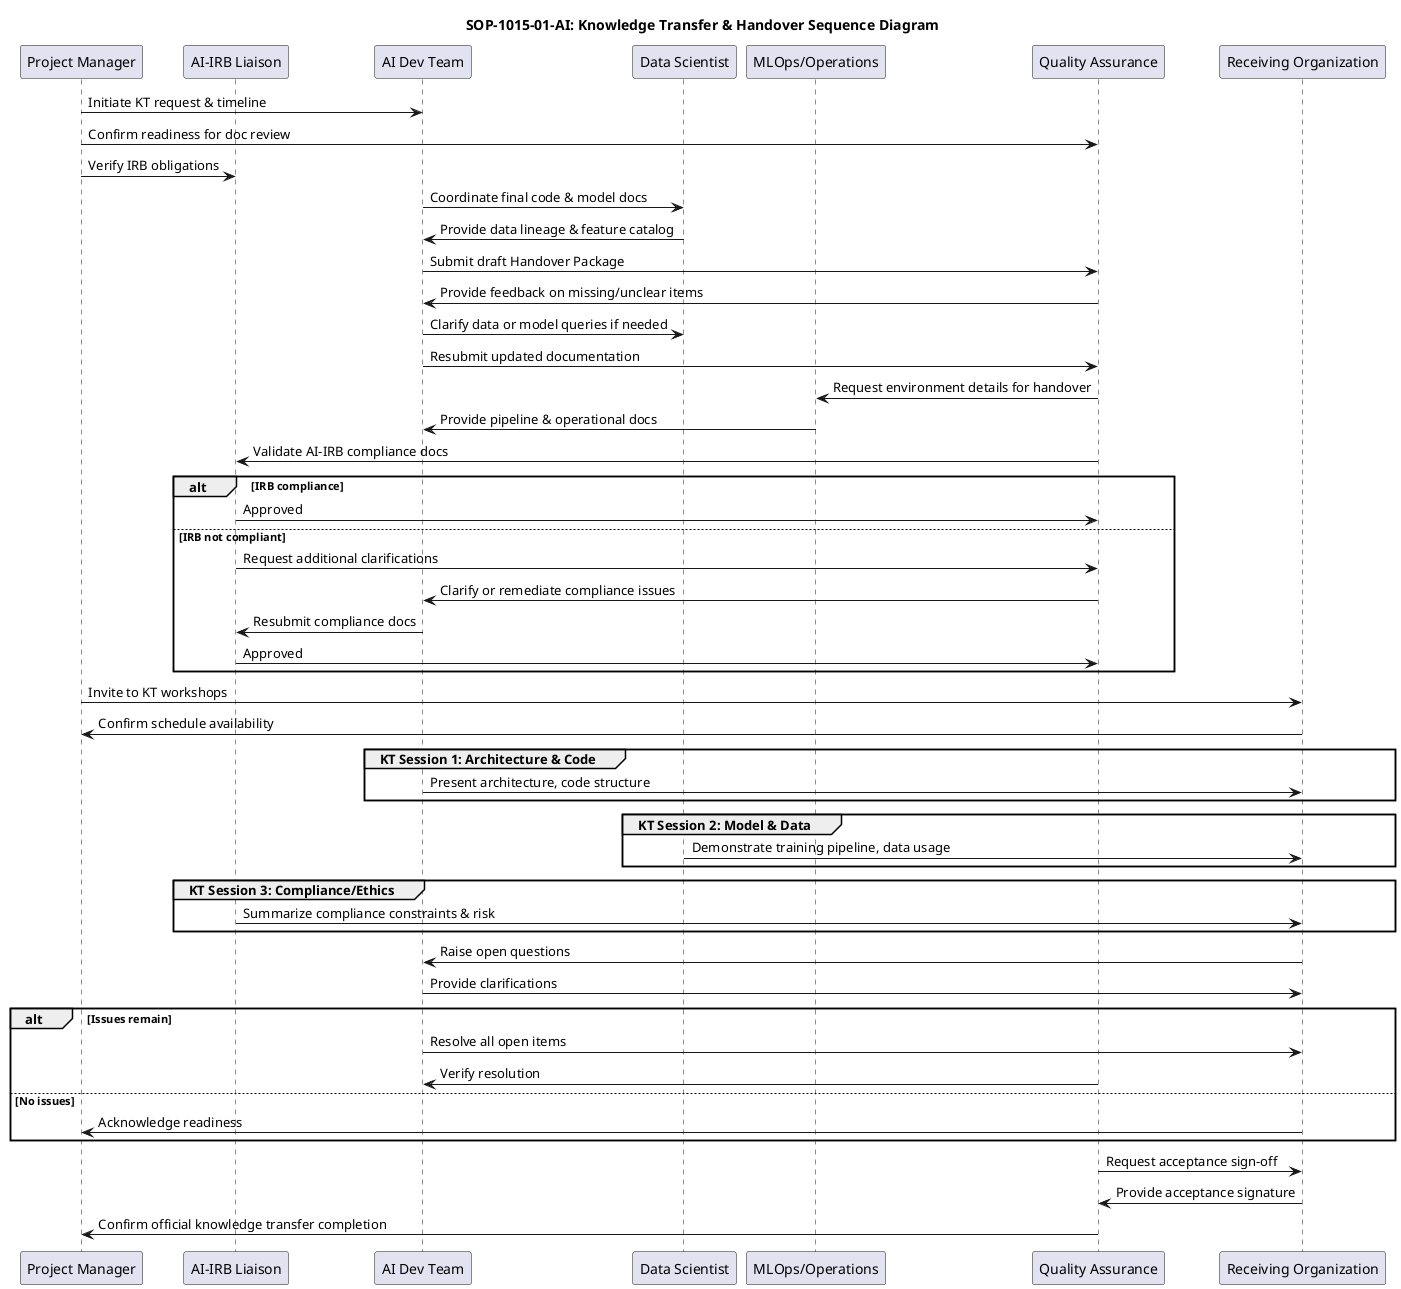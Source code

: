 @startuml

title "SOP-1015-01-AI: Knowledge Transfer & Handover Sequence Diagram"

' Define participants (avoid vertical-bar style)
participant "Project Manager" as PM
participant "AI-IRB Liaison" as AIIRB
participant "AI Dev Team" as DevTeam
participant "Data Scientist" as DataSci
participant "MLOps/Operations" as MLOps
participant "Quality Assurance" as QA
participant "Receiving Organization" as RecvOrg

' 1. PM initiates knowledge transfer scheduling
PM -> DevTeam: Initiate KT request & timeline
PM -> QA: Confirm readiness for doc review
PM -> AIIRB: Verify IRB obligations

' 2. DevTeam and DataSci prepare Handover Package
DevTeam -> DataSci: Coordinate final code & model docs
DataSci -> DevTeam: Provide data lineage & feature catalog
DevTeam -> QA: Submit draft Handover Package

' 3. QA reviews content for completeness and correctness
QA -> DevTeam: Provide feedback on missing/unclear items
DevTeam -> DataSci: Clarify data or model queries if needed
DevTeam -> QA: Resubmit updated documentation

' 4. MLOps environment notes added
QA -> MLOps: Request environment details for handover
MLOps -> DevTeam: Provide pipeline & operational docs

' 5. AIIRB compliance check
QA -> AIIRB: Validate AI-IRB compliance docs
alt IRB compliance
    AIIRB -> QA: Approved
else IRB not compliant
    AIIRB -> QA: Request additional clarifications
    QA -> DevTeam: Clarify or remediate compliance issues
    DevTeam -> AIIRB: Resubmit compliance docs
    AIIRB -> QA: Approved
end

' 6. PM schedules formal knowledge transfer
PM -> RecvOrg: Invite to KT workshops
RecvOrg -> PM: Confirm schedule availability

' 7. Conduct formal KT sessions
group KT Session 1: Architecture & Code
    DevTeam -> RecvOrg: Present architecture, code structure
end
group KT Session 2: Model & Data
    DataSci -> RecvOrg: Demonstrate training pipeline, data usage
end
group KT Session 3: Compliance/Ethics
    AIIRB -> RecvOrg: Summarize compliance constraints & risk
end

' 8. Q&A & open issues
RecvOrg -> DevTeam: Raise open questions
DevTeam -> RecvOrg: Provide clarifications

' 9. Decision: Are there unresolved issues?
alt Issues remain
    DevTeam -> RecvOrg: Resolve all open items
    QA -> DevTeam: Verify resolution
else No issues
    RecvOrg -> PM: Acknowledge readiness
end

' 10. Final sign-off
QA -> RecvOrg: Request acceptance sign-off
RecvOrg -> QA: Provide acceptance signature
QA -> PM: Confirm official knowledge transfer completion

@enduml
